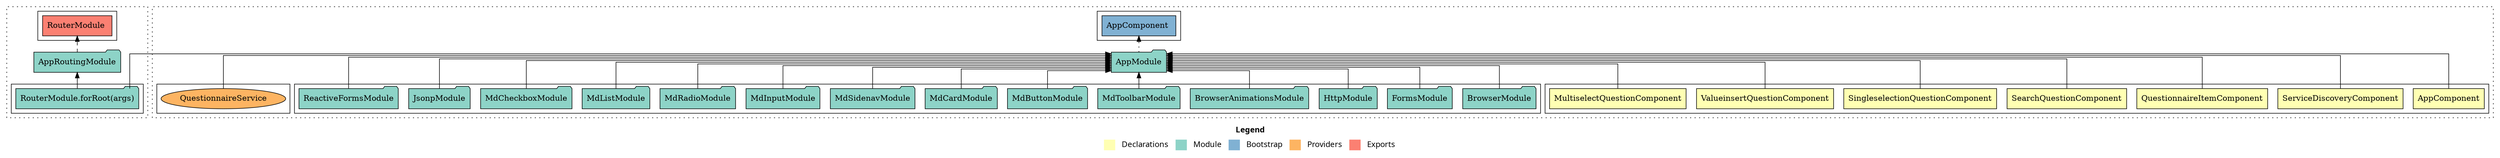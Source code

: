 digraph dependencies { node [shape="rect", style="filled", colorscheme=set312]; ranksep=0.4; compound=false; remincross=true; splines=true; splines=ortho; rankdir=LR; rankdir=TB; rankdir=BT; label=<<table BORDER="0"> <tr> <td colspan="5" align="center"><b>Legend</b></td> </tr> <tr> <td> <table BORDER="0"> <tr> <td bgcolor="#ffffb3" width="20"></td> <td>  Declarations</td> </tr> </table> </td> <td> <table BORDER="0"> <tr> <td bgcolor="#8dd3c7" width="20"></td> <td>  Module</td> </tr> </table> </td> <td> <table BORDER="0"> <tr> <td bgcolor="#80b1d3" width="20"></td> <td>  Bootstrap</td> </tr> </table> </td> <td> <table BORDER="0"> <tr> <td bgcolor="#fdb462" width="20"></td> <td>  Providers</td> </tr> </table> </td> <td> <table BORDER="0"> <tr> <td bgcolor="#fb8072" width="20"></td> <td>  Exports</td> </tr> </table> </td> </tr></table>>; ratio=compress; fontname="sans-serif";  subgraph "cluster_AppRoutingModule" { label=""; style="dotted";node [shape="folder", fillcolor=1]; subgraph cluster_AppRoutingModule_declarations { style="solid";node [style="filled", shape="rect"]; }    subgraph cluster_AppRoutingModule_imports { style="solid"; node [style="filled", fillcolor=1, shape="rect"];    "RouterModule.forRoot(args)" [label="RouterModule.forRoot(args)", shape="folder"];   }    "RouterModule.forRoot(args)" -> "AppRoutingModule" [lhead="cluster_AppRoutingModule", ltail="cluster_AppRoutingModule_imports"];     subgraph cluster_AppRoutingModule_exports { style="solid";node [style="filled", fillcolor=4, shape="rect"];"RouterModule " [label="RouterModule ", shape="rect"]}  "AppRoutingModule" -> "RouterModule " [style="dashed", ltail="cluster_AppRoutingModule" lhead="cluster_AppRoutingModule_exports"];    subgraph cluster_AppRoutingModule_bootstrap { style="solid"; node [style="filled", fillcolor=5, shape="rect"];  }    subgraph cluster_AppRoutingModule_providers { style="solid"; node [style="filled", fillcolor=6, shape="rect"];   }     }  subgraph "cluster_AppModule" { label=""; style="dotted";node [shape="folder", fillcolor=1]; subgraph cluster_AppModule_declarations { style="solid";node [style="filled", shape="rect"]; node [fillcolor=2]; "AppComponent"; node [fillcolor=2]; "ServiceDiscoveryComponent"; node [fillcolor=2]; "QuestionnaireItemComponent"; node [fillcolor=2]; "SearchQuestionComponent"; node [fillcolor=2]; "SingleselectionQuestionComponent"; node [fillcolor=2]; "ValueinsertQuestionComponent"; node [fillcolor=2]; "MultiselectQuestionComponent"; }  "AppComponent" -> "AppModule" [style="solid", lhead="cluster_AppModule" ltail="cluster_AppModule_declarations"]; subgraph "cluster_AppModule_AppComponent_providers" { style="solid";  }  "ServiceDiscoveryComponent" -> "AppModule" [style="solid", lhead="cluster_AppModule" ltail="cluster_AppModule_declarations"]; subgraph "cluster_AppModule_ServiceDiscoveryComponent_providers" { style="solid";  }  "QuestionnaireItemComponent" -> "AppModule" [style="solid", lhead="cluster_AppModule" ltail="cluster_AppModule_declarations"]; subgraph "cluster_AppModule_QuestionnaireItemComponent_providers" { style="solid";  }  "SearchQuestionComponent" -> "AppModule" [style="solid", lhead="cluster_AppModule" ltail="cluster_AppModule_declarations"]; subgraph "cluster_AppModule_SearchQuestionComponent_providers" { style="solid";  }  "SingleselectionQuestionComponent" -> "AppModule" [style="solid", lhead="cluster_AppModule" ltail="cluster_AppModule_declarations"]; subgraph "cluster_AppModule_SingleselectionQuestionComponent_providers" { style="solid";  }  "ValueinsertQuestionComponent" -> "AppModule" [style="solid", lhead="cluster_AppModule" ltail="cluster_AppModule_declarations"]; subgraph "cluster_AppModule_ValueinsertQuestionComponent_providers" { style="solid";  }  "MultiselectQuestionComponent" -> "AppModule" [style="solid", lhead="cluster_AppModule" ltail="cluster_AppModule_declarations"]; subgraph "cluster_AppModule_MultiselectQuestionComponent_providers" { style="solid";  }    subgraph cluster_AppModule_imports { style="solid"; node [style="filled", fillcolor=1, shape="rect"];    "BrowserModule" [label="BrowserModule", shape="folder"];    "FormsModule" [label="FormsModule", shape="folder"];    "HttpModule" [label="HttpModule", shape="folder"];    "RouterModule.forRoot(args)" [label="RouterModule.forRoot(args)", shape="folder"];    "BrowserAnimationsModule" [label="BrowserAnimationsModule", shape="folder"];    "MdToolbarModule" [label="MdToolbarModule", shape="folder"];    "MdButtonModule" [label="MdButtonModule", shape="folder"];    "MdCardModule" [label="MdCardModule", shape="folder"];    "MdSidenavModule" [label="MdSidenavModule", shape="folder"];    "MdInputModule" [label="MdInputModule", shape="folder"];    "MdRadioModule" [label="MdRadioModule", shape="folder"];    "MdListModule" [label="MdListModule", shape="folder"];    "MdCheckboxModule" [label="MdCheckboxModule", shape="folder"];    "JsonpModule" [label="JsonpModule", shape="folder"];    "ReactiveFormsModule" [label="ReactiveFormsModule", shape="folder"];   }    "BrowserModule" -> "AppModule" [lhead="cluster_AppModule", ltail="cluster_AppModule_imports"];    "FormsModule" -> "AppModule" [lhead="cluster_AppModule", ltail="cluster_AppModule_imports"];    "HttpModule" -> "AppModule" [lhead="cluster_AppModule", ltail="cluster_AppModule_imports"];    "RouterModule.forRoot(args)" -> "AppModule" [lhead="cluster_AppModule", ltail="cluster_AppModule_imports"];    "BrowserAnimationsModule" -> "AppModule" [lhead="cluster_AppModule", ltail="cluster_AppModule_imports"];    "MdToolbarModule" -> "AppModule" [lhead="cluster_AppModule", ltail="cluster_AppModule_imports"];    "MdButtonModule" -> "AppModule" [lhead="cluster_AppModule", ltail="cluster_AppModule_imports"];    "MdCardModule" -> "AppModule" [lhead="cluster_AppModule", ltail="cluster_AppModule_imports"];    "MdSidenavModule" -> "AppModule" [lhead="cluster_AppModule", ltail="cluster_AppModule_imports"];    "MdInputModule" -> "AppModule" [lhead="cluster_AppModule", ltail="cluster_AppModule_imports"];    "MdRadioModule" -> "AppModule" [lhead="cluster_AppModule", ltail="cluster_AppModule_imports"];    "MdListModule" -> "AppModule" [lhead="cluster_AppModule", ltail="cluster_AppModule_imports"];    "MdCheckboxModule" -> "AppModule" [lhead="cluster_AppModule", ltail="cluster_AppModule_imports"];    "JsonpModule" -> "AppModule" [lhead="cluster_AppModule", ltail="cluster_AppModule_imports"];    "ReactiveFormsModule" -> "AppModule" [lhead="cluster_AppModule", ltail="cluster_AppModule_imports"];     subgraph cluster_AppModule_exports { style="solid";node [style="filled", fillcolor=4, shape="rect"];}    subgraph cluster_AppModule_bootstrap { style="solid"; node [style="filled", fillcolor=5, shape="rect"];  "AppComponent " [label="AppComponent ", shape="rect"]  }  "AppModule" -> "AppComponent " [style="dotted", lhead="cluster_AppModule_bootstrap" ltail="cluster_AppModule"];    subgraph cluster_AppModule_providers { style="solid"; node [style="filled", fillcolor=6, shape="rect"];    "QuestionnaireService" [label="QuestionnaireService", shape="oval"];   }    "QuestionnaireService" -> "AppModule" [lhead="cluster_AppModule", ltail="cluster_AppModule_providers"];     }  }
